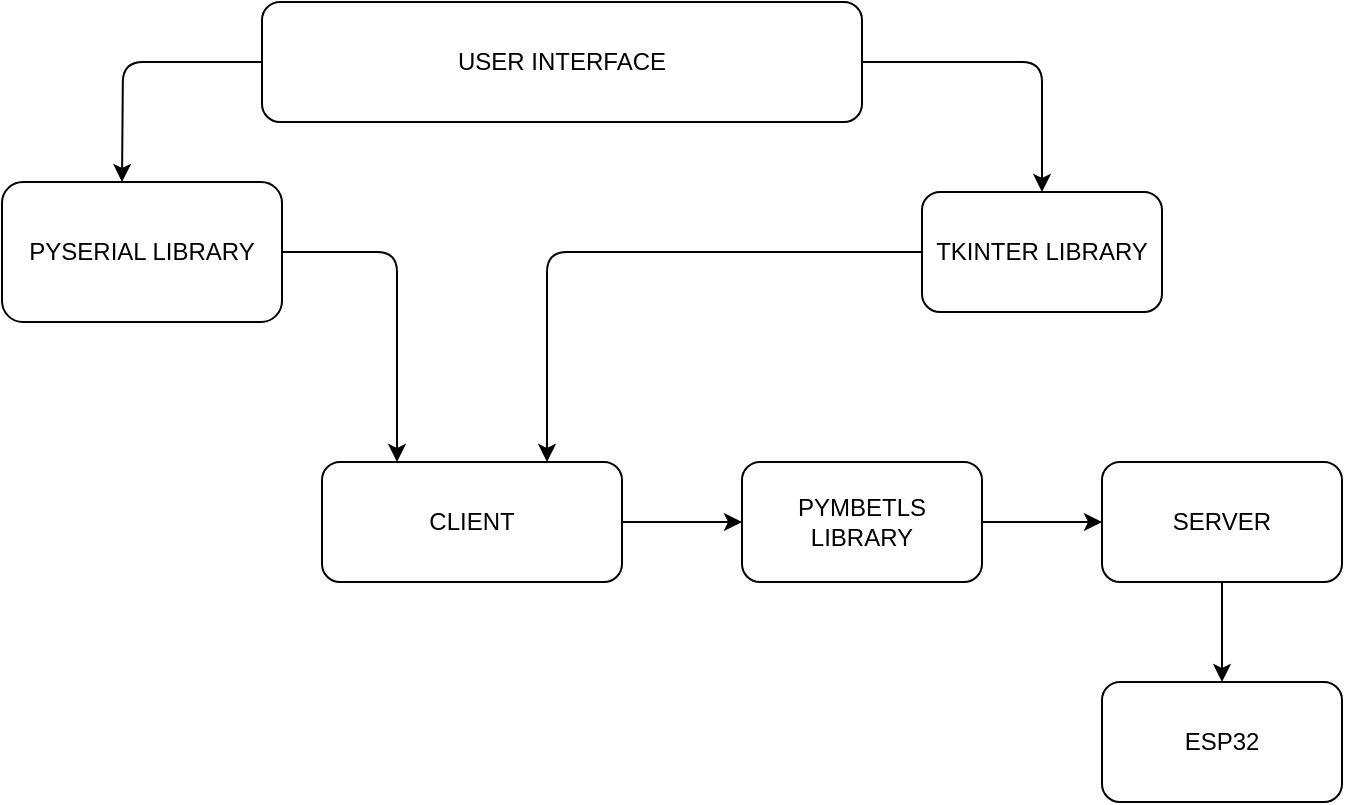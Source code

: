 <mxfile>
    <diagram id="pZ0b01f4OKhtIni9GBeo" name="Page-1">
        <mxGraphModel dx="1146" dy="424" grid="1" gridSize="10" guides="1" tooltips="1" connect="1" arrows="1" fold="1" page="1" pageScale="1" pageWidth="827" pageHeight="1169" math="0" shadow="0">
            <root>
                <mxCell id="0"/>
                <mxCell id="1" parent="0"/>
                <mxCell id="17" style="edgeStyle=none;html=1;entryX=0;entryY=0.5;entryDx=0;entryDy=0;" edge="1" parent="1" source="2" target="16">
                    <mxGeometry relative="1" as="geometry"/>
                </mxCell>
                <mxCell id="2" value="CLIENT" style="rounded=1;whiteSpace=wrap;html=1;" vertex="1" parent="1">
                    <mxGeometry x="280" y="240" width="150" height="60" as="geometry"/>
                </mxCell>
                <mxCell id="27" style="edgeStyle=orthogonalEdgeStyle;html=1;entryX=0.5;entryY=0;entryDx=0;entryDy=0;" edge="1" parent="1" source="3" target="26">
                    <mxGeometry relative="1" as="geometry"/>
                </mxCell>
                <mxCell id="3" value="SERVER" style="rounded=1;whiteSpace=wrap;html=1;" vertex="1" parent="1">
                    <mxGeometry x="670" y="240" width="120" height="60" as="geometry"/>
                </mxCell>
                <mxCell id="20" style="edgeStyle=orthogonalEdgeStyle;html=1;" edge="1" parent="1" source="5">
                    <mxGeometry relative="1" as="geometry">
                        <mxPoint x="180" y="100" as="targetPoint"/>
                    </mxGeometry>
                </mxCell>
                <mxCell id="21" style="edgeStyle=orthogonalEdgeStyle;html=1;" edge="1" parent="1" source="5" target="19">
                    <mxGeometry relative="1" as="geometry"/>
                </mxCell>
                <mxCell id="5" value="USER INTERFACE" style="rounded=1;whiteSpace=wrap;html=1;" vertex="1" parent="1">
                    <mxGeometry x="250" y="10" width="300" height="60" as="geometry"/>
                </mxCell>
                <mxCell id="25" style="edgeStyle=orthogonalEdgeStyle;html=1;exitX=1;exitY=0.5;exitDx=0;exitDy=0;entryX=0.25;entryY=0;entryDx=0;entryDy=0;" edge="1" parent="1" source="10" target="2">
                    <mxGeometry relative="1" as="geometry"/>
                </mxCell>
                <mxCell id="10" value="PYSERIAL LIBRARY" style="rounded=1;whiteSpace=wrap;html=1;" vertex="1" parent="1">
                    <mxGeometry x="120" y="100" width="140" height="70" as="geometry"/>
                </mxCell>
                <mxCell id="18" style="edgeStyle=none;html=1;" edge="1" parent="1" source="16" target="3">
                    <mxGeometry relative="1" as="geometry"/>
                </mxCell>
                <mxCell id="16" value="PYMBETLS LIBRARY" style="rounded=1;whiteSpace=wrap;html=1;" vertex="1" parent="1">
                    <mxGeometry x="490" y="240" width="120" height="60" as="geometry"/>
                </mxCell>
                <mxCell id="24" style="edgeStyle=orthogonalEdgeStyle;html=1;entryX=0.75;entryY=0;entryDx=0;entryDy=0;" edge="1" parent="1" source="19" target="2">
                    <mxGeometry relative="1" as="geometry"/>
                </mxCell>
                <mxCell id="19" value="TKINTER LIBRARY" style="rounded=1;whiteSpace=wrap;html=1;" vertex="1" parent="1">
                    <mxGeometry x="580" y="105" width="120" height="60" as="geometry"/>
                </mxCell>
                <mxCell id="26" value="ESP32" style="rounded=1;whiteSpace=wrap;html=1;" vertex="1" parent="1">
                    <mxGeometry x="670" y="350" width="120" height="60" as="geometry"/>
                </mxCell>
            </root>
        </mxGraphModel>
    </diagram>
</mxfile>
